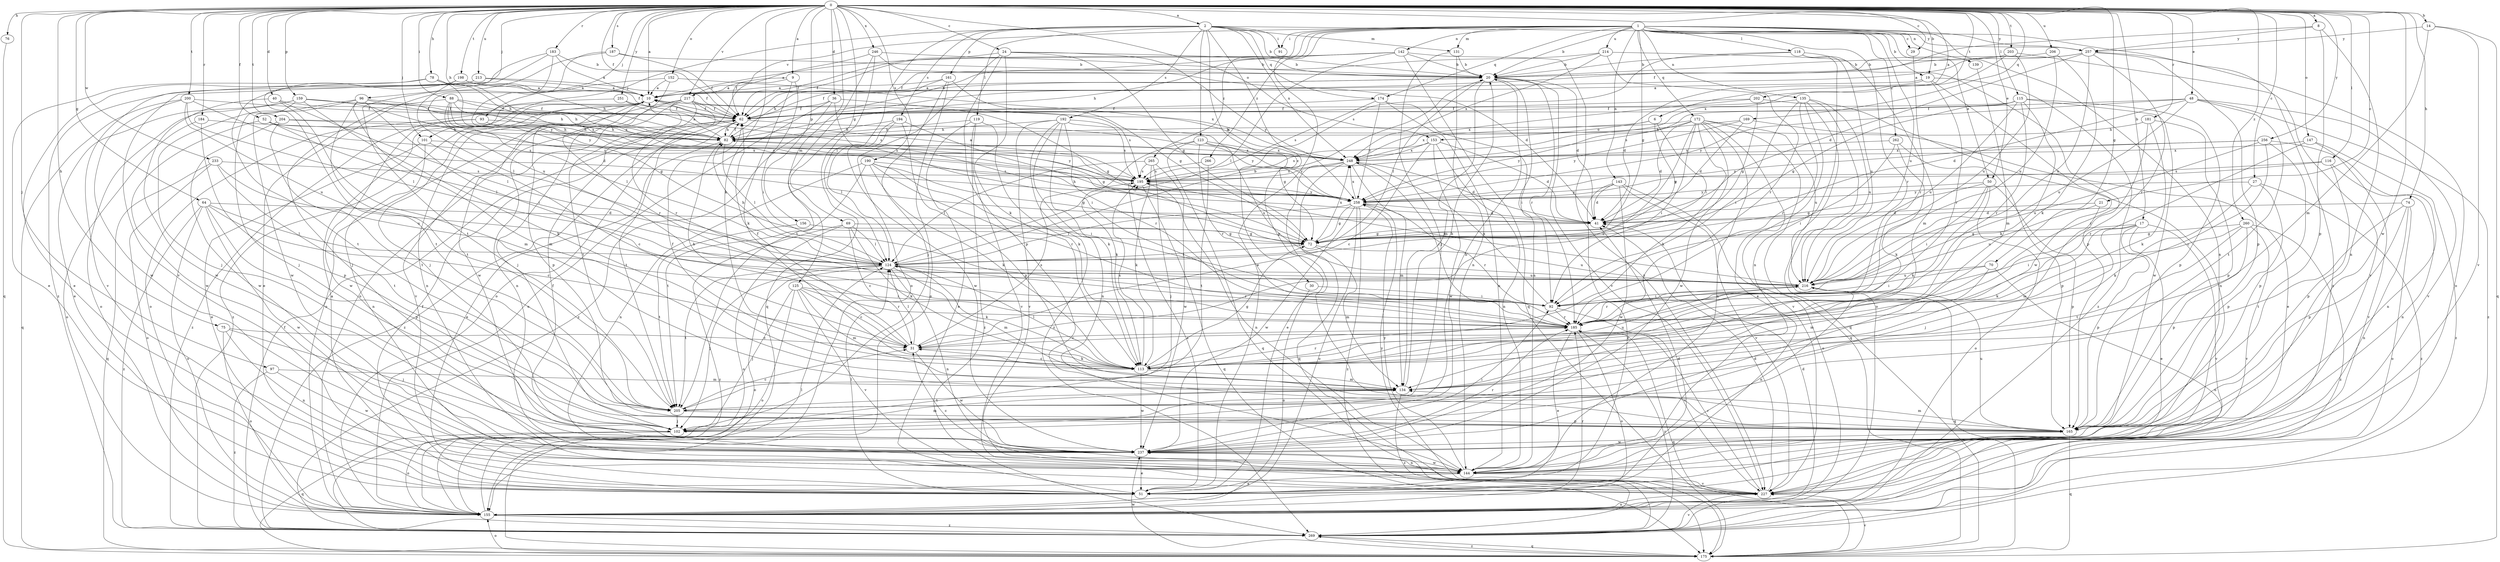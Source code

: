 strict digraph  {
0;
1;
2;
6;
8;
9;
10;
14;
17;
19;
20;
21;
24;
27;
29;
30;
31;
36;
40;
41;
48;
50;
51;
52;
62;
64;
69;
70;
72;
74;
75;
76;
78;
82;
88;
91;
92;
93;
96;
97;
101;
102;
113;
115;
116;
118;
119;
123;
124;
125;
131;
134;
135;
139;
142;
143;
144;
147;
152;
153;
155;
156;
159;
161;
165;
169;
172;
174;
175;
181;
183;
184;
185;
187;
190;
192;
194;
195;
198;
200;
202;
203;
204;
205;
206;
213;
214;
216;
217;
227;
233;
237;
246;
248;
251;
256;
257;
258;
260;
262;
265;
266;
269;
0 -> 2  [label=a];
0 -> 6  [label=a];
0 -> 8  [label=a];
0 -> 9  [label=a];
0 -> 10  [label=a];
0 -> 14  [label=b];
0 -> 17  [label=b];
0 -> 19  [label=b];
0 -> 21  [label=c];
0 -> 24  [label=c];
0 -> 27  [label=c];
0 -> 29  [label=c];
0 -> 36  [label=d];
0 -> 40  [label=d];
0 -> 48  [label=e];
0 -> 50  [label=e];
0 -> 52  [label=f];
0 -> 62  [label=f];
0 -> 64  [label=g];
0 -> 69  [label=g];
0 -> 70  [label=g];
0 -> 74  [label=h];
0 -> 75  [label=h];
0 -> 76  [label=h];
0 -> 78  [label=h];
0 -> 82  [label=h];
0 -> 88  [label=i];
0 -> 93  [label=j];
0 -> 96  [label=j];
0 -> 97  [label=j];
0 -> 101  [label=j];
0 -> 113  [label=k];
0 -> 115  [label=l];
0 -> 116  [label=l];
0 -> 125  [label=m];
0 -> 147  [label=o];
0 -> 152  [label=o];
0 -> 153  [label=o];
0 -> 156  [label=p];
0 -> 159  [label=p];
0 -> 169  [label=q];
0 -> 181  [label=r];
0 -> 183  [label=r];
0 -> 184  [label=r];
0 -> 187  [label=s];
0 -> 190  [label=s];
0 -> 198  [label=t];
0 -> 200  [label=t];
0 -> 202  [label=t];
0 -> 203  [label=t];
0 -> 204  [label=t];
0 -> 206  [label=u];
0 -> 213  [label=u];
0 -> 217  [label=v];
0 -> 233  [label=w];
0 -> 237  [label=w];
0 -> 246  [label=x];
0 -> 251  [label=y];
0 -> 256  [label=y];
0 -> 260  [label=z];
1 -> 19  [label=b];
1 -> 20  [label=b];
1 -> 29  [label=c];
1 -> 50  [label=e];
1 -> 51  [label=e];
1 -> 72  [label=g];
1 -> 82  [label=h];
1 -> 91  [label=i];
1 -> 118  [label=l];
1 -> 131  [label=m];
1 -> 135  [label=n];
1 -> 139  [label=n];
1 -> 142  [label=n];
1 -> 143  [label=n];
1 -> 144  [label=n];
1 -> 172  [label=q];
1 -> 174  [label=q];
1 -> 185  [label=r];
1 -> 214  [label=u];
1 -> 216  [label=u];
1 -> 217  [label=v];
1 -> 257  [label=y];
1 -> 262  [label=z];
1 -> 265  [label=z];
1 -> 266  [label=z];
1 -> 269  [label=z];
2 -> 20  [label=b];
2 -> 30  [label=c];
2 -> 91  [label=i];
2 -> 101  [label=j];
2 -> 119  [label=l];
2 -> 123  [label=l];
2 -> 124  [label=l];
2 -> 131  [label=m];
2 -> 161  [label=p];
2 -> 165  [label=p];
2 -> 174  [label=q];
2 -> 192  [label=s];
2 -> 194  [label=s];
2 -> 248  [label=x];
2 -> 257  [label=y];
6 -> 72  [label=g];
6 -> 124  [label=l];
6 -> 153  [label=o];
6 -> 248  [label=x];
8 -> 62  [label=f];
8 -> 144  [label=n];
8 -> 165  [label=p];
8 -> 257  [label=y];
9 -> 10  [label=a];
9 -> 92  [label=i];
9 -> 113  [label=k];
9 -> 155  [label=o];
10 -> 62  [label=f];
10 -> 102  [label=j];
10 -> 144  [label=n];
10 -> 165  [label=p];
10 -> 185  [label=r];
10 -> 237  [label=w];
10 -> 269  [label=z];
14 -> 134  [label=m];
14 -> 175  [label=q];
14 -> 227  [label=v];
14 -> 257  [label=y];
17 -> 51  [label=e];
17 -> 72  [label=g];
17 -> 102  [label=j];
17 -> 113  [label=k];
17 -> 165  [label=p];
17 -> 227  [label=v];
19 -> 10  [label=a];
19 -> 41  [label=d];
19 -> 185  [label=r];
19 -> 237  [label=w];
19 -> 269  [label=z];
20 -> 10  [label=a];
20 -> 41  [label=d];
20 -> 62  [label=f];
20 -> 124  [label=l];
20 -> 134  [label=m];
20 -> 144  [label=n];
20 -> 185  [label=r];
20 -> 227  [label=v];
21 -> 41  [label=d];
21 -> 134  [label=m];
21 -> 216  [label=u];
24 -> 20  [label=b];
24 -> 62  [label=f];
24 -> 72  [label=g];
24 -> 113  [label=k];
24 -> 155  [label=o];
24 -> 165  [label=p];
24 -> 258  [label=y];
27 -> 113  [label=k];
27 -> 165  [label=p];
27 -> 258  [label=y];
27 -> 269  [label=z];
29 -> 185  [label=r];
30 -> 92  [label=i];
30 -> 155  [label=o];
31 -> 62  [label=f];
31 -> 82  [label=h];
31 -> 113  [label=k];
31 -> 124  [label=l];
31 -> 195  [label=s];
31 -> 237  [label=w];
36 -> 62  [label=f];
36 -> 72  [label=g];
36 -> 92  [label=i];
36 -> 155  [label=o];
36 -> 269  [label=z];
40 -> 62  [label=f];
40 -> 124  [label=l];
40 -> 134  [label=m];
40 -> 237  [label=w];
41 -> 72  [label=g];
41 -> 82  [label=h];
48 -> 41  [label=d];
48 -> 62  [label=f];
48 -> 205  [label=t];
48 -> 216  [label=u];
48 -> 227  [label=v];
48 -> 258  [label=y];
48 -> 269  [label=z];
50 -> 72  [label=g];
50 -> 92  [label=i];
50 -> 113  [label=k];
50 -> 155  [label=o];
50 -> 165  [label=p];
50 -> 258  [label=y];
51 -> 10  [label=a];
51 -> 41  [label=d];
51 -> 62  [label=f];
51 -> 124  [label=l];
51 -> 195  [label=s];
52 -> 82  [label=h];
52 -> 124  [label=l];
52 -> 195  [label=s];
52 -> 237  [label=w];
62 -> 82  [label=h];
62 -> 205  [label=t];
62 -> 258  [label=y];
62 -> 269  [label=z];
64 -> 31  [label=c];
64 -> 41  [label=d];
64 -> 124  [label=l];
64 -> 155  [label=o];
64 -> 165  [label=p];
64 -> 237  [label=w];
64 -> 269  [label=z];
69 -> 31  [label=c];
69 -> 72  [label=g];
69 -> 113  [label=k];
69 -> 124  [label=l];
69 -> 155  [label=o];
69 -> 269  [label=z];
70 -> 92  [label=i];
70 -> 134  [label=m];
70 -> 155  [label=o];
70 -> 216  [label=u];
72 -> 124  [label=l];
72 -> 134  [label=m];
72 -> 216  [label=u];
72 -> 248  [label=x];
74 -> 41  [label=d];
74 -> 144  [label=n];
74 -> 155  [label=o];
74 -> 165  [label=p];
74 -> 205  [label=t];
75 -> 31  [label=c];
75 -> 102  [label=j];
75 -> 144  [label=n];
75 -> 155  [label=o];
76 -> 175  [label=q];
78 -> 10  [label=a];
78 -> 51  [label=e];
78 -> 82  [label=h];
78 -> 205  [label=t];
78 -> 258  [label=y];
82 -> 10  [label=a];
82 -> 51  [label=e];
82 -> 62  [label=f];
82 -> 124  [label=l];
82 -> 248  [label=x];
88 -> 62  [label=f];
88 -> 72  [label=g];
88 -> 82  [label=h];
88 -> 102  [label=j];
88 -> 124  [label=l];
88 -> 248  [label=x];
88 -> 258  [label=y];
92 -> 185  [label=r];
92 -> 227  [label=v];
92 -> 248  [label=x];
93 -> 82  [label=h];
93 -> 237  [label=w];
93 -> 258  [label=y];
93 -> 269  [label=z];
96 -> 62  [label=f];
96 -> 92  [label=i];
96 -> 102  [label=j];
96 -> 134  [label=m];
96 -> 205  [label=t];
96 -> 237  [label=w];
96 -> 248  [label=x];
97 -> 134  [label=m];
97 -> 237  [label=w];
97 -> 269  [label=z];
101 -> 31  [label=c];
101 -> 51  [label=e];
101 -> 144  [label=n];
101 -> 248  [label=x];
102 -> 20  [label=b];
102 -> 134  [label=m];
102 -> 155  [label=o];
102 -> 175  [label=q];
113 -> 31  [label=c];
113 -> 62  [label=f];
113 -> 72  [label=g];
113 -> 124  [label=l];
113 -> 134  [label=m];
113 -> 185  [label=r];
113 -> 195  [label=s];
113 -> 216  [label=u];
113 -> 237  [label=w];
115 -> 62  [label=f];
115 -> 72  [label=g];
115 -> 113  [label=k];
115 -> 165  [label=p];
115 -> 185  [label=r];
115 -> 195  [label=s];
115 -> 216  [label=u];
115 -> 237  [label=w];
116 -> 144  [label=n];
116 -> 165  [label=p];
116 -> 195  [label=s];
116 -> 258  [label=y];
118 -> 20  [label=b];
118 -> 134  [label=m];
118 -> 144  [label=n];
118 -> 195  [label=s];
118 -> 216  [label=u];
119 -> 51  [label=e];
119 -> 82  [label=h];
119 -> 113  [label=k];
119 -> 227  [label=v];
119 -> 269  [label=z];
123 -> 113  [label=k];
123 -> 175  [label=q];
123 -> 185  [label=r];
123 -> 216  [label=u];
123 -> 248  [label=x];
123 -> 258  [label=y];
124 -> 20  [label=b];
124 -> 82  [label=h];
124 -> 102  [label=j];
124 -> 113  [label=k];
124 -> 134  [label=m];
124 -> 144  [label=n];
124 -> 155  [label=o];
124 -> 185  [label=r];
124 -> 205  [label=t];
124 -> 216  [label=u];
125 -> 31  [label=c];
125 -> 92  [label=i];
125 -> 102  [label=j];
125 -> 134  [label=m];
125 -> 155  [label=o];
125 -> 185  [label=r];
125 -> 227  [label=v];
131 -> 20  [label=b];
131 -> 102  [label=j];
131 -> 144  [label=n];
134 -> 20  [label=b];
134 -> 205  [label=t];
134 -> 269  [label=z];
135 -> 51  [label=e];
135 -> 62  [label=f];
135 -> 92  [label=i];
135 -> 155  [label=o];
135 -> 175  [label=q];
135 -> 185  [label=r];
135 -> 216  [label=u];
139 -> 134  [label=m];
142 -> 10  [label=a];
142 -> 20  [label=b];
142 -> 62  [label=f];
142 -> 82  [label=h];
142 -> 124  [label=l];
142 -> 175  [label=q];
142 -> 227  [label=v];
143 -> 41  [label=d];
143 -> 51  [label=e];
143 -> 155  [label=o];
143 -> 227  [label=v];
143 -> 237  [label=w];
143 -> 258  [label=y];
144 -> 31  [label=c];
144 -> 51  [label=e];
144 -> 227  [label=v];
144 -> 237  [label=w];
144 -> 258  [label=y];
147 -> 185  [label=r];
147 -> 227  [label=v];
147 -> 248  [label=x];
147 -> 269  [label=z];
152 -> 10  [label=a];
152 -> 51  [label=e];
152 -> 155  [label=o];
152 -> 248  [label=x];
153 -> 31  [label=c];
153 -> 41  [label=d];
153 -> 144  [label=n];
153 -> 195  [label=s];
153 -> 237  [label=w];
153 -> 248  [label=x];
155 -> 41  [label=d];
155 -> 124  [label=l];
155 -> 185  [label=r];
155 -> 269  [label=z];
156 -> 72  [label=g];
156 -> 205  [label=t];
159 -> 51  [label=e];
159 -> 62  [label=f];
159 -> 82  [label=h];
159 -> 102  [label=j];
159 -> 113  [label=k];
159 -> 155  [label=o];
159 -> 258  [label=y];
161 -> 10  [label=a];
161 -> 72  [label=g];
161 -> 82  [label=h];
161 -> 102  [label=j];
161 -> 155  [label=o];
165 -> 134  [label=m];
165 -> 175  [label=q];
165 -> 216  [label=u];
165 -> 237  [label=w];
169 -> 41  [label=d];
169 -> 51  [label=e];
169 -> 82  [label=h];
169 -> 258  [label=y];
172 -> 31  [label=c];
172 -> 41  [label=d];
172 -> 82  [label=h];
172 -> 92  [label=i];
172 -> 113  [label=k];
172 -> 144  [label=n];
172 -> 175  [label=q];
172 -> 216  [label=u];
172 -> 227  [label=v];
172 -> 237  [label=w];
172 -> 258  [label=y];
174 -> 62  [label=f];
174 -> 92  [label=i];
174 -> 144  [label=n];
174 -> 195  [label=s];
174 -> 258  [label=y];
175 -> 155  [label=o];
175 -> 227  [label=v];
175 -> 237  [label=w];
175 -> 269  [label=z];
181 -> 82  [label=h];
181 -> 113  [label=k];
181 -> 165  [label=p];
181 -> 185  [label=r];
183 -> 10  [label=a];
183 -> 20  [label=b];
183 -> 227  [label=v];
183 -> 258  [label=y];
183 -> 269  [label=z];
184 -> 82  [label=h];
184 -> 155  [label=o];
184 -> 165  [label=p];
185 -> 31  [label=c];
185 -> 51  [label=e];
185 -> 155  [label=o];
185 -> 175  [label=q];
187 -> 20  [label=b];
187 -> 62  [label=f];
187 -> 205  [label=t];
187 -> 216  [label=u];
190 -> 72  [label=g];
190 -> 92  [label=i];
190 -> 113  [label=k];
190 -> 144  [label=n];
190 -> 185  [label=r];
190 -> 195  [label=s];
190 -> 205  [label=t];
192 -> 72  [label=g];
192 -> 82  [label=h];
192 -> 113  [label=k];
192 -> 144  [label=n];
192 -> 185  [label=r];
192 -> 195  [label=s];
192 -> 227  [label=v];
192 -> 269  [label=z];
194 -> 72  [label=g];
194 -> 82  [label=h];
194 -> 124  [label=l];
194 -> 165  [label=p];
194 -> 237  [label=w];
195 -> 10  [label=a];
195 -> 144  [label=n];
195 -> 175  [label=q];
195 -> 258  [label=y];
198 -> 10  [label=a];
198 -> 62  [label=f];
198 -> 82  [label=h];
198 -> 124  [label=l];
198 -> 205  [label=t];
200 -> 41  [label=d];
200 -> 62  [label=f];
200 -> 124  [label=l];
200 -> 175  [label=q];
200 -> 216  [label=u];
200 -> 237  [label=w];
202 -> 62  [label=f];
202 -> 72  [label=g];
202 -> 144  [label=n];
202 -> 248  [label=x];
203 -> 20  [label=b];
203 -> 216  [label=u];
203 -> 227  [label=v];
203 -> 248  [label=x];
204 -> 82  [label=h];
204 -> 195  [label=s];
204 -> 205  [label=t];
204 -> 237  [label=w];
205 -> 31  [label=c];
205 -> 102  [label=j];
205 -> 165  [label=p];
206 -> 20  [label=b];
206 -> 113  [label=k];
206 -> 216  [label=u];
213 -> 10  [label=a];
213 -> 51  [label=e];
213 -> 62  [label=f];
213 -> 227  [label=v];
214 -> 20  [label=b];
214 -> 62  [label=f];
214 -> 165  [label=p];
214 -> 185  [label=r];
214 -> 248  [label=x];
216 -> 92  [label=i];
216 -> 144  [label=n];
216 -> 175  [label=q];
216 -> 185  [label=r];
216 -> 195  [label=s];
217 -> 62  [label=f];
217 -> 102  [label=j];
217 -> 144  [label=n];
217 -> 155  [label=o];
217 -> 185  [label=r];
217 -> 195  [label=s];
217 -> 205  [label=t];
217 -> 227  [label=v];
227 -> 41  [label=d];
227 -> 155  [label=o];
227 -> 185  [label=r];
227 -> 258  [label=y];
233 -> 155  [label=o];
233 -> 175  [label=q];
233 -> 195  [label=s];
233 -> 205  [label=t];
233 -> 216  [label=u];
237 -> 51  [label=e];
237 -> 62  [label=f];
237 -> 92  [label=i];
237 -> 144  [label=n];
237 -> 185  [label=r];
246 -> 20  [label=b];
246 -> 41  [label=d];
246 -> 62  [label=f];
246 -> 175  [label=q];
246 -> 205  [label=t];
248 -> 10  [label=a];
248 -> 41  [label=d];
248 -> 51  [label=e];
248 -> 134  [label=m];
248 -> 175  [label=q];
248 -> 185  [label=r];
248 -> 195  [label=s];
251 -> 62  [label=f];
251 -> 155  [label=o];
251 -> 195  [label=s];
256 -> 31  [label=c];
256 -> 144  [label=n];
256 -> 165  [label=p];
256 -> 216  [label=u];
256 -> 248  [label=x];
256 -> 258  [label=y];
257 -> 10  [label=a];
257 -> 20  [label=b];
257 -> 41  [label=d];
257 -> 155  [label=o];
257 -> 165  [label=p];
257 -> 185  [label=r];
257 -> 216  [label=u];
258 -> 41  [label=d];
258 -> 72  [label=g];
258 -> 124  [label=l];
258 -> 155  [label=o];
258 -> 185  [label=r];
258 -> 237  [label=w];
258 -> 248  [label=x];
258 -> 269  [label=z];
260 -> 72  [label=g];
260 -> 92  [label=i];
260 -> 165  [label=p];
260 -> 205  [label=t];
260 -> 227  [label=v];
260 -> 269  [label=z];
262 -> 92  [label=i];
262 -> 113  [label=k];
262 -> 165  [label=p];
262 -> 248  [label=x];
265 -> 102  [label=j];
265 -> 113  [label=k];
265 -> 124  [label=l];
265 -> 195  [label=s];
265 -> 237  [label=w];
266 -> 195  [label=s];
266 -> 205  [label=t];
269 -> 62  [label=f];
269 -> 175  [label=q];
269 -> 185  [label=r];
269 -> 227  [label=v];
}
